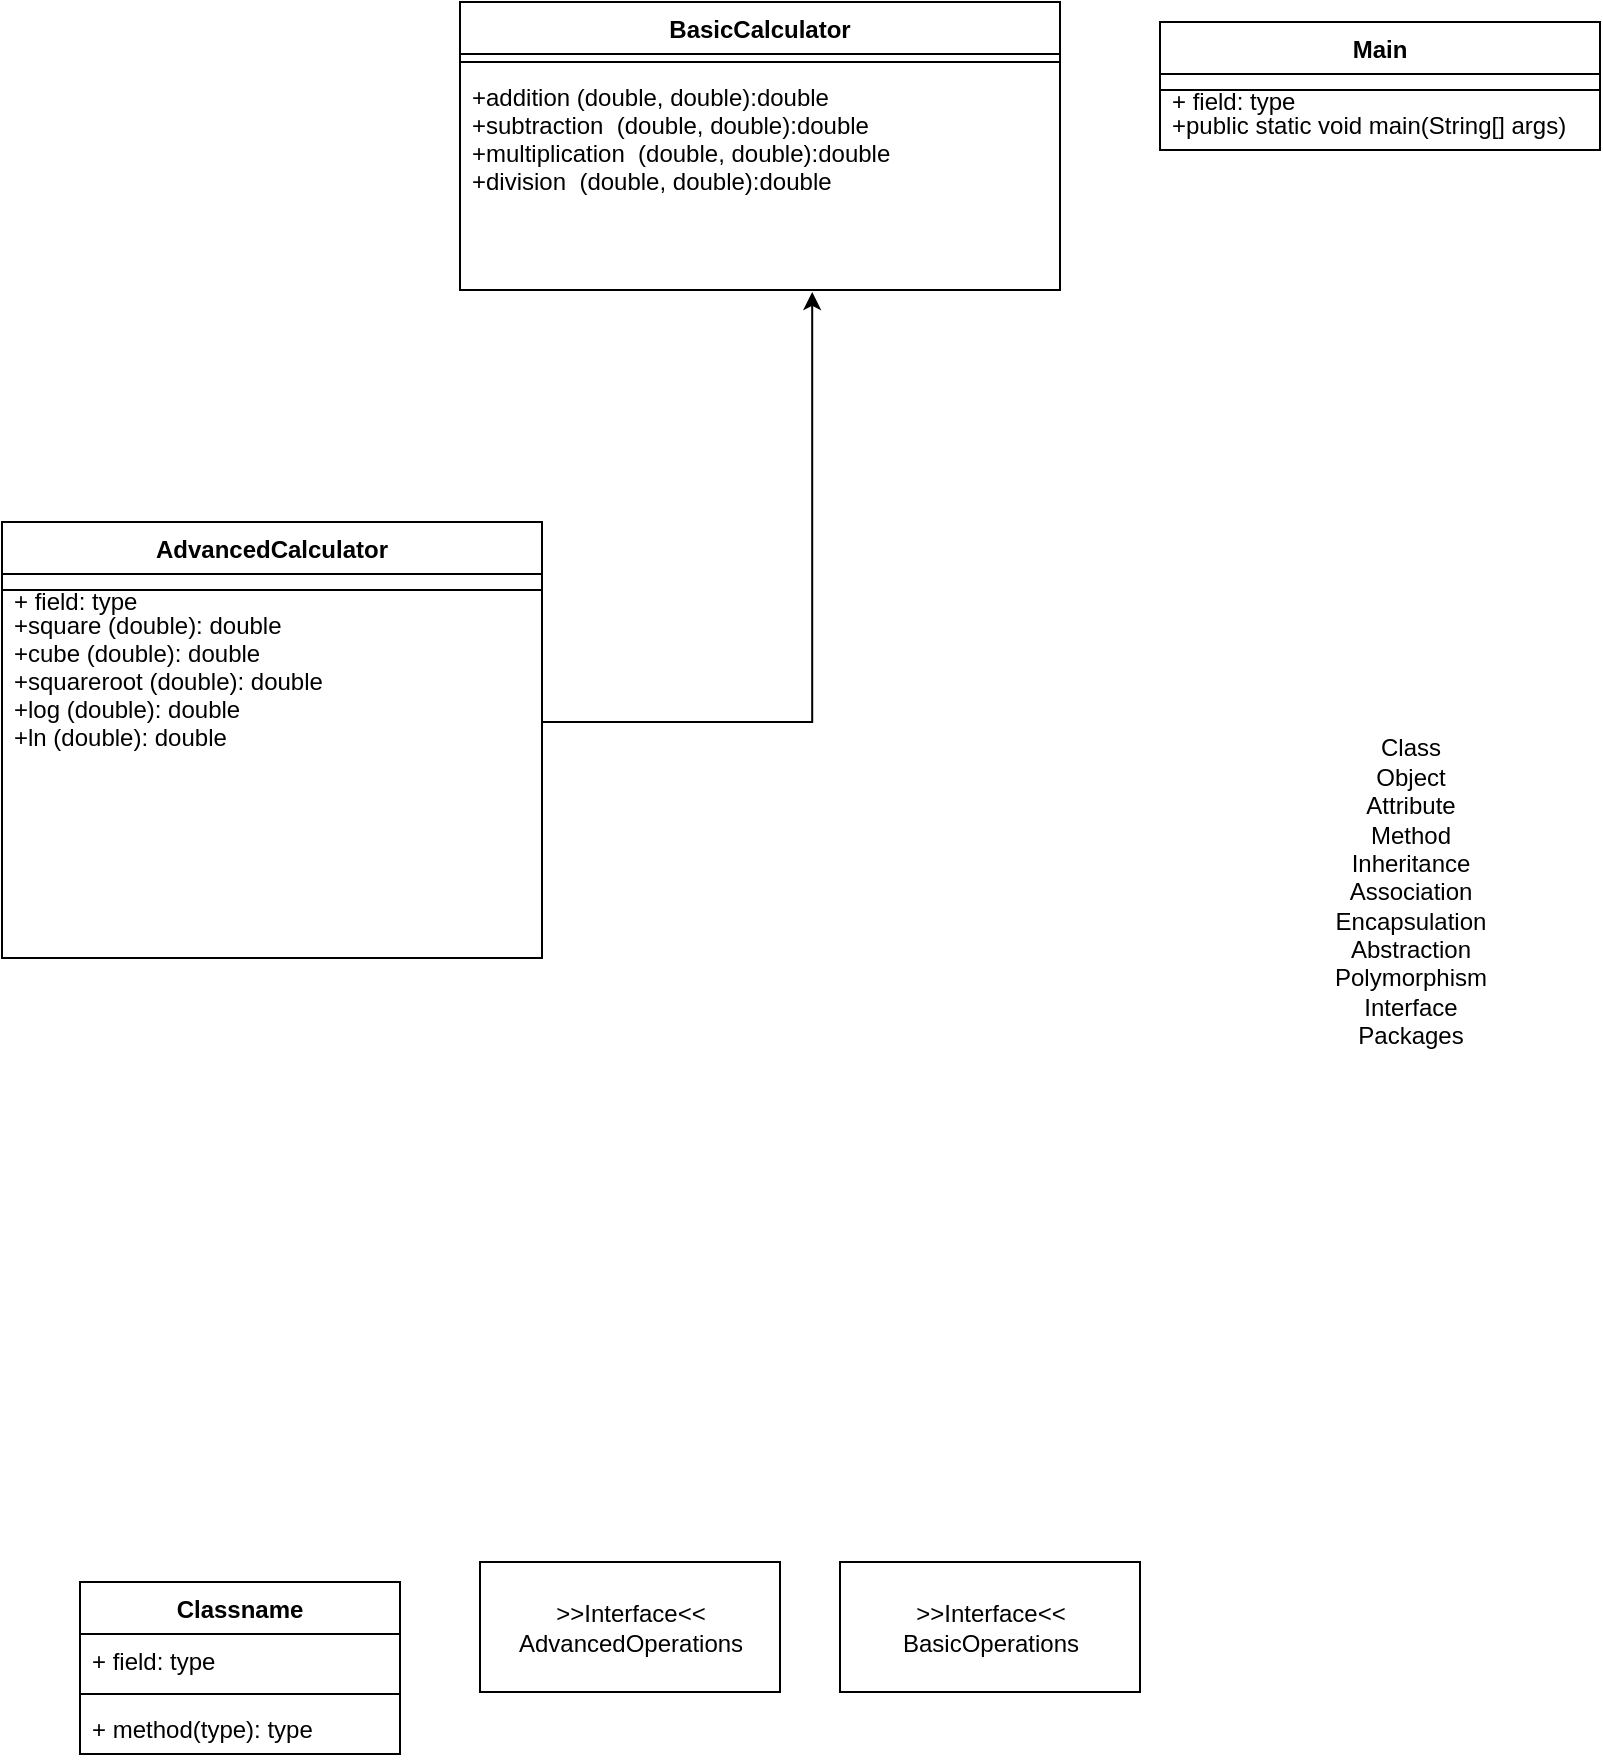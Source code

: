 <mxfile version="14.5.6" type="github">
  <diagram id="C5RBs43oDa-KdzZeNtuy" name="Page-1">
    <mxGraphModel dx="1422" dy="762" grid="1" gridSize="10" guides="1" tooltips="1" connect="1" arrows="1" fold="1" page="1" pageScale="1" pageWidth="827" pageHeight="1169" math="0" shadow="0">
      <root>
        <mxCell id="WIyWlLk6GJQsqaUBKTNV-0" />
        <mxCell id="WIyWlLk6GJQsqaUBKTNV-1" parent="WIyWlLk6GJQsqaUBKTNV-0" />
        <mxCell id="FY832Te5Y5AnzOvyW6PR-1" value="Class&lt;br&gt;Object&lt;br&gt;Attribute&lt;br&gt;Method&lt;br&gt;Inheritance&lt;br&gt;Association&lt;br&gt;Encapsulation&lt;br&gt;Abstraction&lt;br&gt;Polymorphism&lt;br&gt;Interface&lt;br&gt;Packages&lt;br&gt;" style="text;html=1;align=center;verticalAlign=middle;resizable=0;points=[];autosize=1;" parent="WIyWlLk6GJQsqaUBKTNV-1" vertex="1">
          <mxGeometry x="680" y="395" width="90" height="160" as="geometry" />
        </mxCell>
        <mxCell id="FY832Te5Y5AnzOvyW6PR-34" value="&amp;gt;&amp;gt;Interface&amp;lt;&amp;lt;&lt;br&gt;AdvancedOperations&lt;br&gt;" style="html=1;" parent="WIyWlLk6GJQsqaUBKTNV-1" vertex="1">
          <mxGeometry x="260" y="810" width="150" height="65" as="geometry" />
        </mxCell>
        <mxCell id="FY832Te5Y5AnzOvyW6PR-35" value="&amp;gt;&amp;gt;Interface&amp;lt;&amp;lt;&lt;br&gt;BasicOperations&lt;br&gt;" style="html=1;noLabel=0;comic=0;backgroundOutline=0;container=0;" parent="WIyWlLk6GJQsqaUBKTNV-1" vertex="1">
          <mxGeometry x="440" y="810" width="150" height="65" as="geometry" />
        </mxCell>
        <mxCell id="FY832Te5Y5AnzOvyW6PR-38" value="BasicCalculator&#xa;" style="swimlane;fontStyle=1;align=center;verticalAlign=top;childLayout=stackLayout;horizontal=1;startSize=26;horizontalStack=0;resizeParent=1;resizeParentMax=0;resizeLast=0;collapsible=1;marginBottom=0;comic=0;" parent="WIyWlLk6GJQsqaUBKTNV-1" vertex="1">
          <mxGeometry x="250" y="30" width="300" height="144" as="geometry" />
        </mxCell>
        <mxCell id="FY832Te5Y5AnzOvyW6PR-40" value="" style="line;strokeWidth=1;fillColor=none;align=left;verticalAlign=middle;spacingTop=-1;spacingLeft=3;spacingRight=3;rotatable=0;labelPosition=right;points=[];portConstraint=eastwest;" parent="FY832Te5Y5AnzOvyW6PR-38" vertex="1">
          <mxGeometry y="26" width="300" height="8" as="geometry" />
        </mxCell>
        <mxCell id="FY832Te5Y5AnzOvyW6PR-41" value="+addition (double, double):double &#xa;+subtraction  (double, double):double&#xa;+multiplication  (double, double):double&#xa;+division  (double, double):double" style="text;strokeColor=none;fillColor=none;align=left;verticalAlign=top;spacingLeft=4;spacingRight=4;overflow=hidden;rotatable=0;points=[[0,0.5],[1,0.5]];portConstraint=eastwest;" parent="FY832Te5Y5AnzOvyW6PR-38" vertex="1">
          <mxGeometry y="34" width="300" height="110" as="geometry" />
        </mxCell>
        <mxCell id="UgGnOIbF7wilouZ1nSR6-17" style="edgeStyle=orthogonalEdgeStyle;rounded=0;orthogonalLoop=1;jettySize=auto;html=1;entryX=0.587;entryY=1.009;entryDx=0;entryDy=0;entryPerimeter=0;" edge="1" parent="WIyWlLk6GJQsqaUBKTNV-1" source="FY832Te5Y5AnzOvyW6PR-46" target="FY832Te5Y5AnzOvyW6PR-41">
          <mxGeometry relative="1" as="geometry">
            <Array as="points">
              <mxPoint x="426" y="390" />
            </Array>
          </mxGeometry>
        </mxCell>
        <mxCell id="FY832Te5Y5AnzOvyW6PR-46" value="AdvancedCalculator&#xa;" style="swimlane;fontStyle=1;align=center;verticalAlign=top;childLayout=stackLayout;horizontal=1;startSize=26;horizontalStack=0;resizeParent=1;resizeParentMax=0;resizeLast=0;collapsible=1;marginBottom=0;comic=0;" parent="WIyWlLk6GJQsqaUBKTNV-1" vertex="1">
          <mxGeometry x="21" y="290" width="270" height="218" as="geometry" />
        </mxCell>
        <mxCell id="FY832Te5Y5AnzOvyW6PR-47" value="+ field: type" style="text;strokeColor=none;fillColor=none;align=left;verticalAlign=top;spacingLeft=4;spacingRight=4;overflow=hidden;rotatable=0;points=[[0,0.5],[1,0.5]];portConstraint=eastwest;" parent="FY832Te5Y5AnzOvyW6PR-46" vertex="1">
          <mxGeometry y="26" width="270" height="4" as="geometry" />
        </mxCell>
        <mxCell id="FY832Te5Y5AnzOvyW6PR-48" value="" style="line;strokeWidth=1;fillColor=none;align=left;verticalAlign=middle;spacingTop=-1;spacingLeft=3;spacingRight=3;rotatable=0;labelPosition=right;points=[];portConstraint=eastwest;" parent="FY832Te5Y5AnzOvyW6PR-46" vertex="1">
          <mxGeometry y="30" width="270" height="8" as="geometry" />
        </mxCell>
        <mxCell id="FY832Te5Y5AnzOvyW6PR-49" value="+square (double): double&#xa;+cube (double): double&#xa;+squareroot (double): double&#xa;+log (double): double&#xa;+ln (double): double&#xa;" style="text;strokeColor=none;fillColor=none;align=left;verticalAlign=top;spacingLeft=4;spacingRight=4;overflow=hidden;rotatable=0;points=[[0,0.5],[1,0.5]];portConstraint=eastwest;" parent="FY832Te5Y5AnzOvyW6PR-46" vertex="1">
          <mxGeometry y="38" width="270" height="180" as="geometry" />
        </mxCell>
        <mxCell id="UgGnOIbF7wilouZ1nSR6-0" value="Classname" style="swimlane;fontStyle=1;align=center;verticalAlign=top;childLayout=stackLayout;horizontal=1;startSize=26;horizontalStack=0;resizeParent=1;resizeParentMax=0;resizeLast=0;collapsible=1;marginBottom=0;" vertex="1" parent="WIyWlLk6GJQsqaUBKTNV-1">
          <mxGeometry x="60" y="820" width="160" height="86" as="geometry" />
        </mxCell>
        <mxCell id="UgGnOIbF7wilouZ1nSR6-1" value="+ field: type" style="text;strokeColor=none;fillColor=none;align=left;verticalAlign=top;spacingLeft=4;spacingRight=4;overflow=hidden;rotatable=0;points=[[0,0.5],[1,0.5]];portConstraint=eastwest;" vertex="1" parent="UgGnOIbF7wilouZ1nSR6-0">
          <mxGeometry y="26" width="160" height="26" as="geometry" />
        </mxCell>
        <mxCell id="UgGnOIbF7wilouZ1nSR6-2" value="" style="line;strokeWidth=1;fillColor=none;align=left;verticalAlign=middle;spacingTop=-1;spacingLeft=3;spacingRight=3;rotatable=0;labelPosition=right;points=[];portConstraint=eastwest;" vertex="1" parent="UgGnOIbF7wilouZ1nSR6-0">
          <mxGeometry y="52" width="160" height="8" as="geometry" />
        </mxCell>
        <mxCell id="UgGnOIbF7wilouZ1nSR6-3" value="+ method(type): type" style="text;strokeColor=none;fillColor=none;align=left;verticalAlign=top;spacingLeft=4;spacingRight=4;overflow=hidden;rotatable=0;points=[[0,0.5],[1,0.5]];portConstraint=eastwest;" vertex="1" parent="UgGnOIbF7wilouZ1nSR6-0">
          <mxGeometry y="60" width="160" height="26" as="geometry" />
        </mxCell>
        <mxCell id="UgGnOIbF7wilouZ1nSR6-8" value="Main&#xa;" style="swimlane;fontStyle=1;align=center;verticalAlign=top;childLayout=stackLayout;horizontal=1;startSize=26;horizontalStack=0;resizeParent=1;resizeParentMax=0;resizeLast=0;collapsible=1;marginBottom=0;" vertex="1" parent="WIyWlLk6GJQsqaUBKTNV-1">
          <mxGeometry x="600" y="40" width="220" height="64" as="geometry" />
        </mxCell>
        <mxCell id="UgGnOIbF7wilouZ1nSR6-9" value="+ field: type" style="text;strokeColor=none;fillColor=none;align=left;verticalAlign=top;spacingLeft=4;spacingRight=4;overflow=hidden;rotatable=0;points=[[0,0.5],[1,0.5]];portConstraint=eastwest;" vertex="1" parent="UgGnOIbF7wilouZ1nSR6-8">
          <mxGeometry y="26" width="220" height="4" as="geometry" />
        </mxCell>
        <mxCell id="UgGnOIbF7wilouZ1nSR6-10" value="" style="line;strokeWidth=1;fillColor=none;align=left;verticalAlign=middle;spacingTop=-1;spacingLeft=3;spacingRight=3;rotatable=0;labelPosition=right;points=[];portConstraint=eastwest;" vertex="1" parent="UgGnOIbF7wilouZ1nSR6-8">
          <mxGeometry y="30" width="220" height="8" as="geometry" />
        </mxCell>
        <mxCell id="UgGnOIbF7wilouZ1nSR6-11" value="+public static void main(String[] args)" style="text;strokeColor=none;fillColor=none;align=left;verticalAlign=top;spacingLeft=4;spacingRight=4;overflow=hidden;rotatable=0;points=[[0,0.5],[1,0.5]];portConstraint=eastwest;" vertex="1" parent="UgGnOIbF7wilouZ1nSR6-8">
          <mxGeometry y="38" width="220" height="26" as="geometry" />
        </mxCell>
      </root>
    </mxGraphModel>
  </diagram>
</mxfile>
